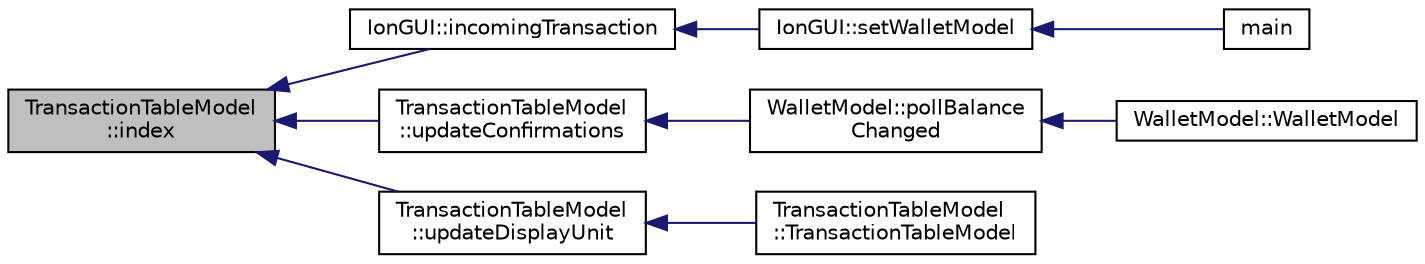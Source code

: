 digraph "TransactionTableModel::index"
{
  edge [fontname="Helvetica",fontsize="10",labelfontname="Helvetica",labelfontsize="10"];
  node [fontname="Helvetica",fontsize="10",shape=record];
  rankdir="LR";
  Node919 [label="TransactionTableModel\l::index",height=0.2,width=0.4,color="black", fillcolor="grey75", style="filled", fontcolor="black"];
  Node919 -> Node920 [dir="back",color="midnightblue",fontsize="10",style="solid",fontname="Helvetica"];
  Node920 [label="IonGUI::incomingTransaction",height=0.2,width=0.4,color="black", fillcolor="white", style="filled",URL="$dc/d0b/class_ion_g_u_i.html#acdb78c5d98fb4528bd0e9f5b9c5ad048",tooltip="Show incoming transaction notification for new transactions. "];
  Node920 -> Node921 [dir="back",color="midnightblue",fontsize="10",style="solid",fontname="Helvetica"];
  Node921 [label="IonGUI::setWalletModel",height=0.2,width=0.4,color="black", fillcolor="white", style="filled",URL="$dc/d0b/class_ion_g_u_i.html#a37f87db65498b036d387c705a749c45d",tooltip="Set the wallet model. "];
  Node921 -> Node922 [dir="back",color="midnightblue",fontsize="10",style="solid",fontname="Helvetica"];
  Node922 [label="main",height=0.2,width=0.4,color="black", fillcolor="white", style="filled",URL="$d5/d2d/ion_8cpp.html#a0ddf1224851353fc92bfbff6f499fa97"];
  Node919 -> Node923 [dir="back",color="midnightblue",fontsize="10",style="solid",fontname="Helvetica"];
  Node923 [label="TransactionTableModel\l::updateConfirmations",height=0.2,width=0.4,color="black", fillcolor="white", style="filled",URL="$d7/dfe/class_transaction_table_model.html#a5899d9eda6465bfb16d2846b6459567e"];
  Node923 -> Node924 [dir="back",color="midnightblue",fontsize="10",style="solid",fontname="Helvetica"];
  Node924 [label="WalletModel::pollBalance\lChanged",height=0.2,width=0.4,color="black", fillcolor="white", style="filled",URL="$d4/d27/class_wallet_model.html#a51469b2d95cfd4bc0a14ee456fca7b95"];
  Node924 -> Node925 [dir="back",color="midnightblue",fontsize="10",style="solid",fontname="Helvetica"];
  Node925 [label="WalletModel::WalletModel",height=0.2,width=0.4,color="black", fillcolor="white", style="filled",URL="$d4/d27/class_wallet_model.html#af50d9654d2f20e4e4f0789dcb64ad6b1"];
  Node919 -> Node926 [dir="back",color="midnightblue",fontsize="10",style="solid",fontname="Helvetica"];
  Node926 [label="TransactionTableModel\l::updateDisplayUnit",height=0.2,width=0.4,color="black", fillcolor="white", style="filled",URL="$d7/dfe/class_transaction_table_model.html#a8b73ff7d72ec2dd69790bc61bbe8575e"];
  Node926 -> Node927 [dir="back",color="midnightblue",fontsize="10",style="solid",fontname="Helvetica"];
  Node927 [label="TransactionTableModel\l::TransactionTableModel",height=0.2,width=0.4,color="black", fillcolor="white", style="filled",URL="$d7/dfe/class_transaction_table_model.html#a6c10b7cab9804eee6df9e049a978dc62"];
}
